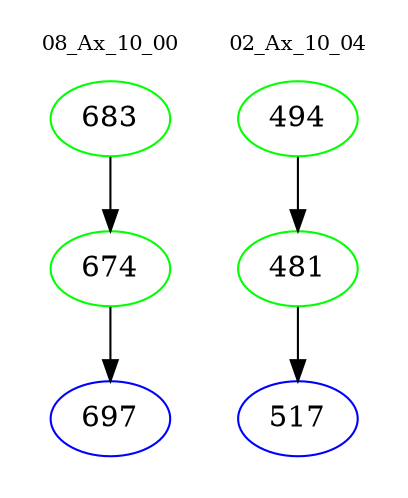 digraph{
subgraph cluster_0 {
color = white
label = "08_Ax_10_00";
fontsize=10;
T0_683 [label="683", color="green"]
T0_683 -> T0_674 [color="black"]
T0_674 [label="674", color="green"]
T0_674 -> T0_697 [color="black"]
T0_697 [label="697", color="blue"]
}
subgraph cluster_1 {
color = white
label = "02_Ax_10_04";
fontsize=10;
T1_494 [label="494", color="green"]
T1_494 -> T1_481 [color="black"]
T1_481 [label="481", color="green"]
T1_481 -> T1_517 [color="black"]
T1_517 [label="517", color="blue"]
}
}

